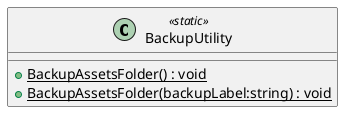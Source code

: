 @startuml
class BackupUtility <<static>> {
    + {static} BackupAssetsFolder() : void
    + {static} BackupAssetsFolder(backupLabel:string) : void
}
@enduml
